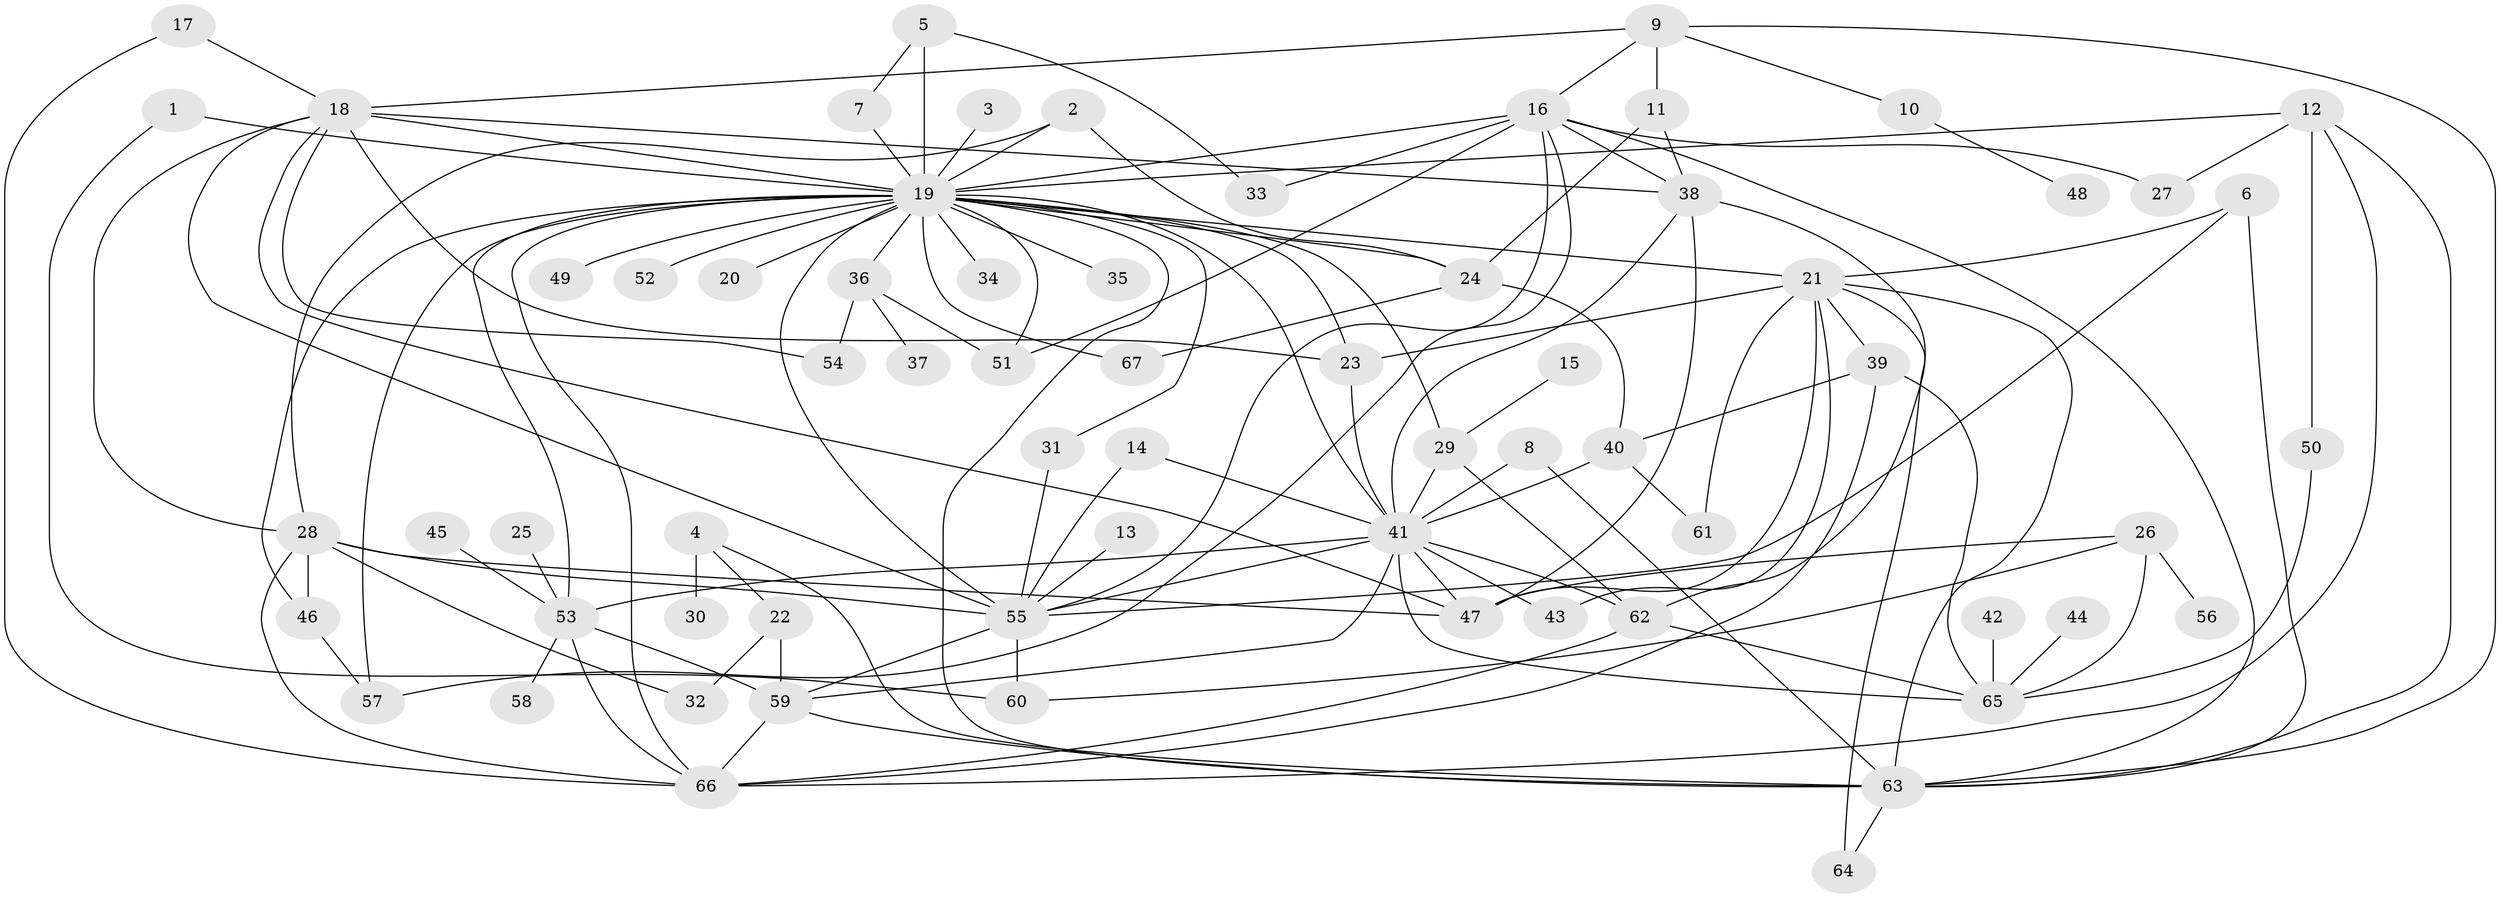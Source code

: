 // original degree distribution, {16: 0.007462686567164179, 4: 0.09701492537313433, 35: 0.007462686567164179, 6: 0.014925373134328358, 3: 0.15671641791044777, 7: 0.029850746268656716, 2: 0.20149253731343283, 15: 0.007462686567164179, 11: 0.014925373134328358, 13: 0.007462686567164179, 9: 0.022388059701492536, 5: 0.029850746268656716, 1: 0.39552238805970147, 10: 0.007462686567164179}
// Generated by graph-tools (version 1.1) at 2025/01/03/09/25 03:01:51]
// undirected, 67 vertices, 130 edges
graph export_dot {
graph [start="1"]
  node [color=gray90,style=filled];
  1;
  2;
  3;
  4;
  5;
  6;
  7;
  8;
  9;
  10;
  11;
  12;
  13;
  14;
  15;
  16;
  17;
  18;
  19;
  20;
  21;
  22;
  23;
  24;
  25;
  26;
  27;
  28;
  29;
  30;
  31;
  32;
  33;
  34;
  35;
  36;
  37;
  38;
  39;
  40;
  41;
  42;
  43;
  44;
  45;
  46;
  47;
  48;
  49;
  50;
  51;
  52;
  53;
  54;
  55;
  56;
  57;
  58;
  59;
  60;
  61;
  62;
  63;
  64;
  65;
  66;
  67;
  1 -- 19 [weight=1.0];
  1 -- 60 [weight=1.0];
  2 -- 19 [weight=1.0];
  2 -- 24 [weight=1.0];
  2 -- 28 [weight=1.0];
  3 -- 19 [weight=1.0];
  4 -- 22 [weight=1.0];
  4 -- 30 [weight=1.0];
  4 -- 63 [weight=1.0];
  5 -- 7 [weight=1.0];
  5 -- 19 [weight=1.0];
  5 -- 33 [weight=1.0];
  6 -- 21 [weight=1.0];
  6 -- 55 [weight=1.0];
  6 -- 63 [weight=1.0];
  7 -- 19 [weight=1.0];
  8 -- 41 [weight=1.0];
  8 -- 63 [weight=1.0];
  9 -- 10 [weight=1.0];
  9 -- 11 [weight=1.0];
  9 -- 16 [weight=1.0];
  9 -- 18 [weight=1.0];
  9 -- 63 [weight=1.0];
  10 -- 48 [weight=1.0];
  11 -- 24 [weight=1.0];
  11 -- 38 [weight=1.0];
  12 -- 19 [weight=1.0];
  12 -- 27 [weight=1.0];
  12 -- 50 [weight=1.0];
  12 -- 63 [weight=1.0];
  12 -- 66 [weight=1.0];
  13 -- 55 [weight=1.0];
  14 -- 41 [weight=1.0];
  14 -- 55 [weight=1.0];
  15 -- 29 [weight=1.0];
  16 -- 19 [weight=1.0];
  16 -- 27 [weight=1.0];
  16 -- 33 [weight=1.0];
  16 -- 38 [weight=1.0];
  16 -- 51 [weight=2.0];
  16 -- 55 [weight=1.0];
  16 -- 57 [weight=1.0];
  16 -- 63 [weight=1.0];
  17 -- 18 [weight=1.0];
  17 -- 66 [weight=1.0];
  18 -- 19 [weight=2.0];
  18 -- 23 [weight=1.0];
  18 -- 28 [weight=1.0];
  18 -- 38 [weight=2.0];
  18 -- 47 [weight=1.0];
  18 -- 54 [weight=1.0];
  18 -- 55 [weight=2.0];
  19 -- 20 [weight=1.0];
  19 -- 21 [weight=1.0];
  19 -- 23 [weight=1.0];
  19 -- 24 [weight=1.0];
  19 -- 29 [weight=1.0];
  19 -- 31 [weight=1.0];
  19 -- 34 [weight=1.0];
  19 -- 35 [weight=1.0];
  19 -- 36 [weight=2.0];
  19 -- 41 [weight=1.0];
  19 -- 46 [weight=1.0];
  19 -- 49 [weight=1.0];
  19 -- 51 [weight=1.0];
  19 -- 52 [weight=1.0];
  19 -- 53 [weight=1.0];
  19 -- 55 [weight=1.0];
  19 -- 57 [weight=1.0];
  19 -- 63 [weight=1.0];
  19 -- 66 [weight=1.0];
  19 -- 67 [weight=1.0];
  21 -- 23 [weight=1.0];
  21 -- 39 [weight=1.0];
  21 -- 43 [weight=1.0];
  21 -- 47 [weight=1.0];
  21 -- 61 [weight=1.0];
  21 -- 63 [weight=1.0];
  21 -- 64 [weight=1.0];
  22 -- 32 [weight=1.0];
  22 -- 59 [weight=1.0];
  23 -- 41 [weight=1.0];
  24 -- 40 [weight=1.0];
  24 -- 67 [weight=1.0];
  25 -- 53 [weight=1.0];
  26 -- 47 [weight=2.0];
  26 -- 56 [weight=1.0];
  26 -- 60 [weight=1.0];
  26 -- 65 [weight=1.0];
  28 -- 32 [weight=1.0];
  28 -- 46 [weight=1.0];
  28 -- 47 [weight=2.0];
  28 -- 55 [weight=1.0];
  28 -- 66 [weight=2.0];
  29 -- 41 [weight=1.0];
  29 -- 62 [weight=1.0];
  31 -- 55 [weight=1.0];
  36 -- 37 [weight=1.0];
  36 -- 51 [weight=1.0];
  36 -- 54 [weight=1.0];
  38 -- 41 [weight=1.0];
  38 -- 47 [weight=1.0];
  38 -- 62 [weight=1.0];
  39 -- 40 [weight=1.0];
  39 -- 65 [weight=1.0];
  39 -- 66 [weight=1.0];
  40 -- 41 [weight=1.0];
  40 -- 61 [weight=1.0];
  41 -- 43 [weight=1.0];
  41 -- 47 [weight=1.0];
  41 -- 53 [weight=1.0];
  41 -- 55 [weight=1.0];
  41 -- 59 [weight=1.0];
  41 -- 62 [weight=1.0];
  41 -- 65 [weight=1.0];
  42 -- 65 [weight=1.0];
  44 -- 65 [weight=1.0];
  45 -- 53 [weight=1.0];
  46 -- 57 [weight=1.0];
  50 -- 65 [weight=1.0];
  53 -- 58 [weight=1.0];
  53 -- 59 [weight=1.0];
  53 -- 66 [weight=1.0];
  55 -- 59 [weight=1.0];
  55 -- 60 [weight=1.0];
  59 -- 63 [weight=1.0];
  59 -- 66 [weight=2.0];
  62 -- 65 [weight=1.0];
  62 -- 66 [weight=1.0];
  63 -- 64 [weight=1.0];
}
